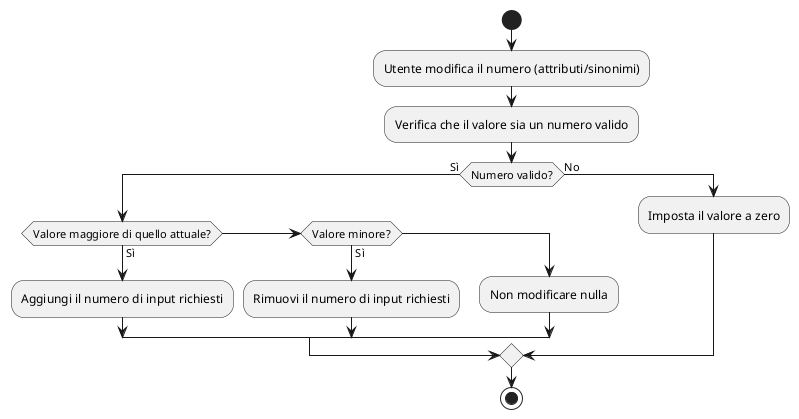 @startuml modifica_numero_forms
start

:Utente modifica il numero (attributi/sinonimi);
:Verifica che il valore sia un numero valido;

if (Numero valido?) then (Sì)
    if (Valore maggiore di quello attuale?) then (Sì)
        :Aggiungi il numero di input richiesti;
    else if (Valore minore?) then (Sì)
        :Rimuovi il numero di input richiesti;
    else
        :Non modificare nulla;
    endif
else (No)
    :Imposta il valore a zero;
endif

stop
@enduml
